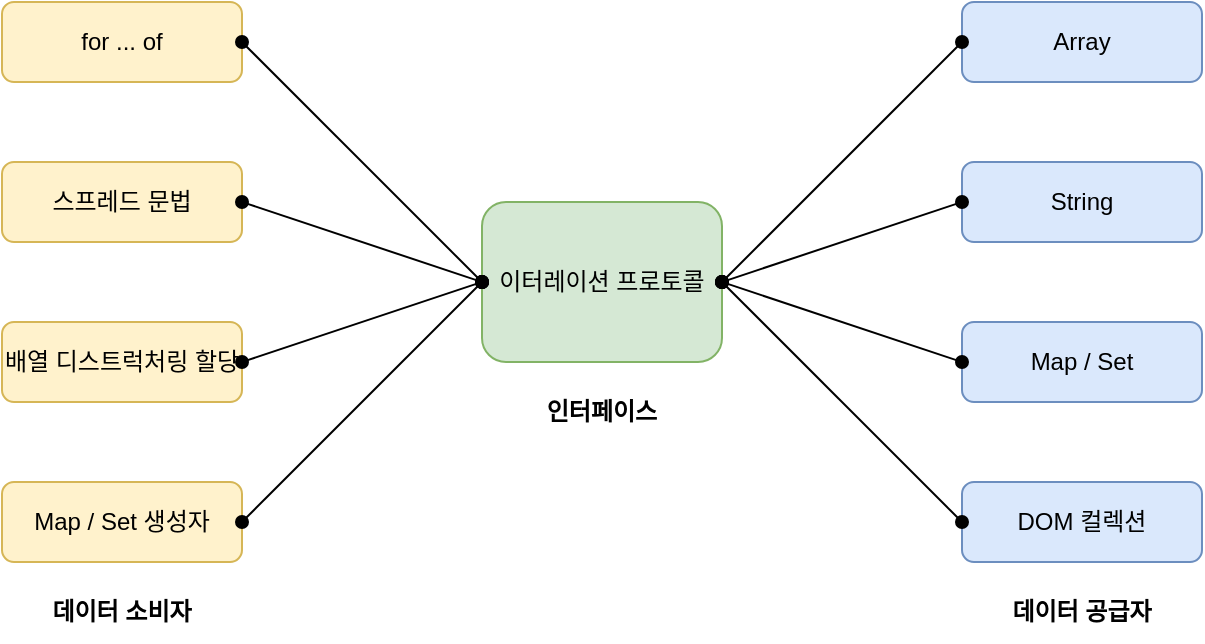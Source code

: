 <mxfile version="20.2.3" type="device"><diagram id="KNHF_43RpUCExKdIR1PN" name="페이지-1"><mxGraphModel dx="1298" dy="840" grid="1" gridSize="10" guides="1" tooltips="1" connect="1" arrows="1" fold="1" page="1" pageScale="1" pageWidth="827" pageHeight="1169" math="0" shadow="0"><root><mxCell id="0"/><mxCell id="1" parent="0"/><mxCell id="hbsHTTDUdqhbmdBQS_O0-1" value="for ... of" style="rounded=1;whiteSpace=wrap;html=1;fillColor=#fff2cc;strokeColor=#d6b656;" vertex="1" parent="1"><mxGeometry x="80" y="280" width="120" height="40" as="geometry"/></mxCell><mxCell id="hbsHTTDUdqhbmdBQS_O0-2" value="스프레드 문법" style="rounded=1;whiteSpace=wrap;html=1;fillColor=#fff2cc;strokeColor=#d6b656;" vertex="1" parent="1"><mxGeometry x="80" y="360" width="120" height="40" as="geometry"/></mxCell><mxCell id="hbsHTTDUdqhbmdBQS_O0-3" value="배열 디스트럭처링 할당" style="rounded=1;whiteSpace=wrap;html=1;fillColor=#fff2cc;strokeColor=#d6b656;" vertex="1" parent="1"><mxGeometry x="80" y="440" width="120" height="40" as="geometry"/></mxCell><mxCell id="hbsHTTDUdqhbmdBQS_O0-4" value="Map / Set 생성자" style="rounded=1;whiteSpace=wrap;html=1;fillColor=#fff2cc;strokeColor=#d6b656;" vertex="1" parent="1"><mxGeometry x="80" y="520" width="120" height="40" as="geometry"/></mxCell><mxCell id="hbsHTTDUdqhbmdBQS_O0-5" value="이터레이션 프로토콜" style="rounded=1;whiteSpace=wrap;html=1;fillColor=#d5e8d4;strokeColor=#82b366;" vertex="1" parent="1"><mxGeometry x="320" y="380" width="120" height="80" as="geometry"/></mxCell><mxCell id="hbsHTTDUdqhbmdBQS_O0-6" value="Array" style="rounded=1;whiteSpace=wrap;html=1;fillColor=#dae8fc;strokeColor=#6c8ebf;" vertex="1" parent="1"><mxGeometry x="560" y="280" width="120" height="40" as="geometry"/></mxCell><mxCell id="hbsHTTDUdqhbmdBQS_O0-7" value="String" style="rounded=1;whiteSpace=wrap;html=1;fillColor=#dae8fc;strokeColor=#6c8ebf;" vertex="1" parent="1"><mxGeometry x="560" y="360" width="120" height="40" as="geometry"/></mxCell><mxCell id="hbsHTTDUdqhbmdBQS_O0-8" value="Map / Set" style="rounded=1;whiteSpace=wrap;html=1;fillColor=#dae8fc;strokeColor=#6c8ebf;" vertex="1" parent="1"><mxGeometry x="560" y="440" width="120" height="40" as="geometry"/></mxCell><mxCell id="hbsHTTDUdqhbmdBQS_O0-9" value="DOM 컬렉션" style="rounded=1;whiteSpace=wrap;html=1;fillColor=#dae8fc;strokeColor=#6c8ebf;" vertex="1" parent="1"><mxGeometry x="560" y="520" width="120" height="40" as="geometry"/></mxCell><mxCell id="hbsHTTDUdqhbmdBQS_O0-11" value="" style="endArrow=oval;startArrow=oval;html=1;rounded=0;entryX=1;entryY=0.5;entryDx=0;entryDy=0;exitX=0;exitY=0.5;exitDx=0;exitDy=0;startFill=1;endFill=1;" edge="1" parent="1" source="hbsHTTDUdqhbmdBQS_O0-5" target="hbsHTTDUdqhbmdBQS_O0-1"><mxGeometry width="50" height="50" relative="1" as="geometry"><mxPoint x="390" y="450" as="sourcePoint"/><mxPoint x="440" y="400" as="targetPoint"/></mxGeometry></mxCell><mxCell id="hbsHTTDUdqhbmdBQS_O0-12" value="" style="endArrow=oval;startArrow=oval;html=1;rounded=0;exitX=1;exitY=0.5;exitDx=0;exitDy=0;startFill=1;endFill=1;" edge="1" parent="1" source="hbsHTTDUdqhbmdBQS_O0-2"><mxGeometry width="50" height="50" relative="1" as="geometry"><mxPoint x="390" y="450" as="sourcePoint"/><mxPoint x="320" y="420" as="targetPoint"/></mxGeometry></mxCell><mxCell id="hbsHTTDUdqhbmdBQS_O0-13" value="" style="endArrow=oval;startArrow=oval;html=1;rounded=0;exitX=1;exitY=0.5;exitDx=0;exitDy=0;startFill=1;endFill=1;" edge="1" parent="1" source="hbsHTTDUdqhbmdBQS_O0-3"><mxGeometry width="50" height="50" relative="1" as="geometry"><mxPoint x="390" y="450" as="sourcePoint"/><mxPoint x="320" y="420" as="targetPoint"/></mxGeometry></mxCell><mxCell id="hbsHTTDUdqhbmdBQS_O0-14" value="" style="endArrow=oval;startArrow=oval;html=1;rounded=0;entryX=0;entryY=0.5;entryDx=0;entryDy=0;exitX=1;exitY=0.5;exitDx=0;exitDy=0;startFill=1;endFill=1;" edge="1" parent="1" source="hbsHTTDUdqhbmdBQS_O0-4" target="hbsHTTDUdqhbmdBQS_O0-5"><mxGeometry width="50" height="50" relative="1" as="geometry"><mxPoint x="390" y="450" as="sourcePoint"/><mxPoint x="440" y="400" as="targetPoint"/></mxGeometry></mxCell><mxCell id="hbsHTTDUdqhbmdBQS_O0-15" value="" style="endArrow=oval;startArrow=oval;html=1;rounded=0;exitX=1;exitY=0.5;exitDx=0;exitDy=0;startFill=1;endFill=1;entryX=0;entryY=0.5;entryDx=0;entryDy=0;" edge="1" parent="1" source="hbsHTTDUdqhbmdBQS_O0-5" target="hbsHTTDUdqhbmdBQS_O0-6"><mxGeometry width="50" height="50" relative="1" as="geometry"><mxPoint x="354" y="310" as="sourcePoint"/><mxPoint x="474" y="350" as="targetPoint"/></mxGeometry></mxCell><mxCell id="hbsHTTDUdqhbmdBQS_O0-16" value="" style="endArrow=oval;startArrow=oval;html=1;rounded=0;exitX=1;exitY=0.5;exitDx=0;exitDy=0;startFill=1;endFill=1;entryX=0;entryY=0.5;entryDx=0;entryDy=0;" edge="1" parent="1" source="hbsHTTDUdqhbmdBQS_O0-5" target="hbsHTTDUdqhbmdBQS_O0-7"><mxGeometry width="50" height="50" relative="1" as="geometry"><mxPoint x="220" y="400" as="sourcePoint"/><mxPoint x="340" y="440" as="targetPoint"/></mxGeometry></mxCell><mxCell id="hbsHTTDUdqhbmdBQS_O0-17" value="" style="endArrow=oval;startArrow=oval;html=1;rounded=0;exitX=1;exitY=0.5;exitDx=0;exitDy=0;startFill=1;endFill=1;entryX=0;entryY=0.5;entryDx=0;entryDy=0;" edge="1" parent="1" source="hbsHTTDUdqhbmdBQS_O0-5" target="hbsHTTDUdqhbmdBQS_O0-8"><mxGeometry width="50" height="50" relative="1" as="geometry"><mxPoint x="230" y="410" as="sourcePoint"/><mxPoint x="350" y="450" as="targetPoint"/></mxGeometry></mxCell><mxCell id="hbsHTTDUdqhbmdBQS_O0-18" value="" style="endArrow=oval;startArrow=oval;html=1;rounded=0;exitX=1;exitY=0.5;exitDx=0;exitDy=0;startFill=1;endFill=1;entryX=0;entryY=0.5;entryDx=0;entryDy=0;" edge="1" parent="1" source="hbsHTTDUdqhbmdBQS_O0-5" target="hbsHTTDUdqhbmdBQS_O0-9"><mxGeometry width="50" height="50" relative="1" as="geometry"><mxPoint x="240" y="420" as="sourcePoint"/><mxPoint x="360" y="460" as="targetPoint"/></mxGeometry></mxCell><mxCell id="hbsHTTDUdqhbmdBQS_O0-20" value="&lt;b&gt;인터페이스&lt;/b&gt;" style="text;html=1;strokeColor=none;fillColor=none;align=center;verticalAlign=middle;whiteSpace=wrap;rounded=0;" vertex="1" parent="1"><mxGeometry x="325" y="470" width="110" height="30" as="geometry"/></mxCell><mxCell id="hbsHTTDUdqhbmdBQS_O0-21" value="&lt;b&gt;데이터 공급자&lt;/b&gt;" style="text;html=1;strokeColor=none;fillColor=none;align=center;verticalAlign=middle;whiteSpace=wrap;rounded=0;" vertex="1" parent="1"><mxGeometry x="565" y="570" width="110" height="30" as="geometry"/></mxCell><mxCell id="hbsHTTDUdqhbmdBQS_O0-22" value="&lt;b&gt;데이터 소비자&lt;/b&gt;" style="text;html=1;strokeColor=none;fillColor=none;align=center;verticalAlign=middle;whiteSpace=wrap;rounded=0;" vertex="1" parent="1"><mxGeometry x="85" y="570" width="110" height="30" as="geometry"/></mxCell></root></mxGraphModel></diagram></mxfile>